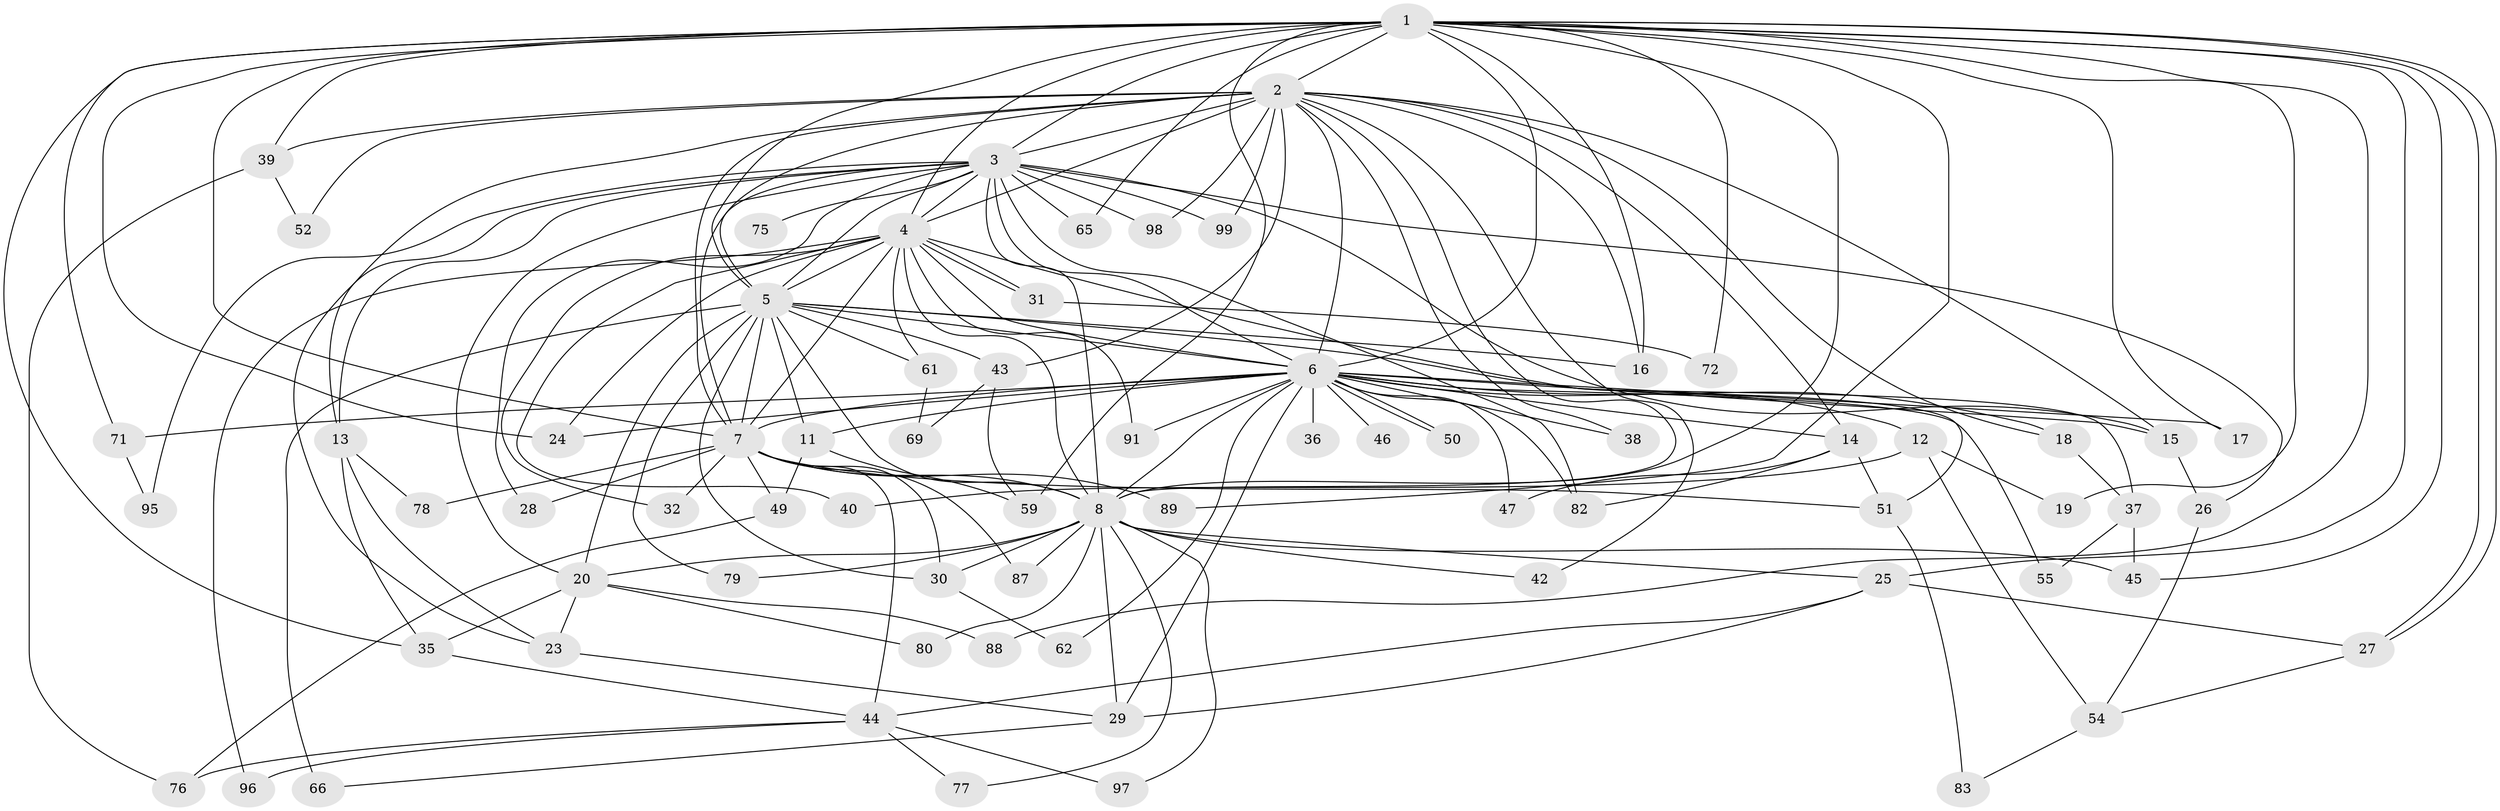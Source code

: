 // original degree distribution, {18: 0.01, 24: 0.01, 23: 0.01, 20: 0.04, 22: 0.01, 17: 0.01, 16: 0.01, 4: 0.12, 5: 0.04, 3: 0.25, 2: 0.47, 6: 0.01, 7: 0.01}
// Generated by graph-tools (version 1.1) at 2025/38/02/21/25 10:38:53]
// undirected, 71 vertices, 167 edges
graph export_dot {
graph [start="1"]
  node [color=gray90,style=filled];
  1 [super="+10"];
  2 [super="+22"];
  3 [super="+58"];
  4 [super="+34"];
  5 [super="+90"];
  6 [super="+9"];
  7 [super="+56"];
  8 [super="+74"];
  11;
  12 [super="+86"];
  13 [super="+48"];
  14 [super="+33"];
  15 [super="+21"];
  16 [super="+81"];
  17;
  18;
  19;
  20 [super="+68"];
  23;
  24 [super="+41"];
  25 [super="+53"];
  26;
  27 [super="+67"];
  28;
  29 [super="+84"];
  30 [super="+60"];
  31;
  32;
  35;
  36;
  37 [super="+100"];
  38 [super="+63"];
  39;
  40;
  42;
  43;
  44 [super="+70"];
  45;
  46;
  47;
  49;
  50;
  51 [super="+57"];
  52 [super="+64"];
  54;
  55;
  59 [super="+85"];
  61;
  62;
  65;
  66 [super="+73"];
  69;
  71;
  72;
  75;
  76 [super="+94"];
  77;
  78;
  79;
  80 [super="+93"];
  82 [super="+92"];
  83;
  87;
  88;
  89;
  91;
  95;
  96;
  97;
  98;
  99;
  1 -- 2 [weight=2];
  1 -- 3 [weight=2];
  1 -- 4 [weight=2];
  1 -- 5 [weight=2];
  1 -- 6 [weight=4];
  1 -- 7 [weight=2];
  1 -- 8 [weight=2];
  1 -- 19;
  1 -- 24;
  1 -- 27;
  1 -- 27;
  1 -- 35;
  1 -- 39;
  1 -- 59;
  1 -- 71;
  1 -- 89;
  1 -- 65;
  1 -- 72;
  1 -- 45;
  1 -- 17;
  1 -- 88;
  1 -- 25;
  1 -- 16;
  2 -- 3 [weight=2];
  2 -- 4 [weight=3];
  2 -- 5;
  2 -- 6 [weight=2];
  2 -- 7;
  2 -- 8;
  2 -- 13;
  2 -- 14;
  2 -- 16;
  2 -- 18;
  2 -- 38;
  2 -- 39;
  2 -- 42;
  2 -- 43;
  2 -- 52 [weight=2];
  2 -- 98;
  2 -- 99;
  2 -- 15;
  3 -- 4;
  3 -- 5 [weight=2];
  3 -- 6 [weight=2];
  3 -- 7;
  3 -- 8;
  3 -- 13;
  3 -- 15;
  3 -- 20;
  3 -- 23;
  3 -- 26;
  3 -- 28;
  3 -- 65;
  3 -- 75 [weight=2];
  3 -- 95;
  3 -- 98;
  3 -- 99;
  3 -- 82;
  4 -- 5;
  4 -- 6 [weight=2];
  4 -- 7;
  4 -- 8;
  4 -- 31;
  4 -- 31;
  4 -- 32;
  4 -- 40;
  4 -- 61;
  4 -- 91;
  4 -- 96;
  4 -- 51;
  4 -- 24;
  5 -- 6 [weight=2];
  5 -- 7;
  5 -- 8;
  5 -- 11;
  5 -- 16;
  5 -- 20;
  5 -- 30;
  5 -- 37;
  5 -- 43;
  5 -- 61;
  5 -- 66 [weight=2];
  5 -- 79;
  6 -- 7 [weight=2];
  6 -- 8 [weight=2];
  6 -- 12 [weight=2];
  6 -- 14 [weight=2];
  6 -- 17;
  6 -- 36 [weight=2];
  6 -- 38 [weight=2];
  6 -- 46 [weight=2];
  6 -- 47;
  6 -- 50;
  6 -- 50;
  6 -- 71;
  6 -- 82;
  6 -- 91;
  6 -- 11;
  6 -- 15;
  6 -- 18;
  6 -- 24;
  6 -- 55;
  6 -- 62;
  6 -- 29;
  7 -- 8;
  7 -- 28;
  7 -- 30 [weight=2];
  7 -- 32;
  7 -- 44;
  7 -- 49;
  7 -- 51;
  7 -- 89;
  7 -- 78;
  7 -- 87;
  8 -- 25;
  8 -- 29;
  8 -- 42;
  8 -- 45;
  8 -- 77;
  8 -- 79;
  8 -- 80 [weight=2];
  8 -- 87;
  8 -- 97;
  8 -- 20;
  8 -- 30;
  11 -- 49;
  11 -- 59;
  12 -- 19;
  12 -- 40;
  12 -- 54;
  13 -- 23;
  13 -- 78;
  13 -- 35;
  14 -- 47;
  14 -- 82;
  14 -- 51;
  15 -- 26;
  18 -- 37;
  20 -- 35;
  20 -- 88;
  20 -- 23;
  20 -- 80;
  23 -- 29;
  25 -- 44;
  25 -- 27;
  25 -- 29;
  26 -- 54;
  27 -- 54;
  29 -- 66;
  30 -- 62;
  31 -- 72;
  35 -- 44;
  37 -- 55;
  37 -- 45;
  39 -- 52;
  39 -- 76;
  43 -- 69;
  43 -- 59;
  44 -- 76;
  44 -- 77;
  44 -- 96;
  44 -- 97;
  49 -- 76;
  51 -- 83;
  54 -- 83;
  61 -- 69;
  71 -- 95;
}
